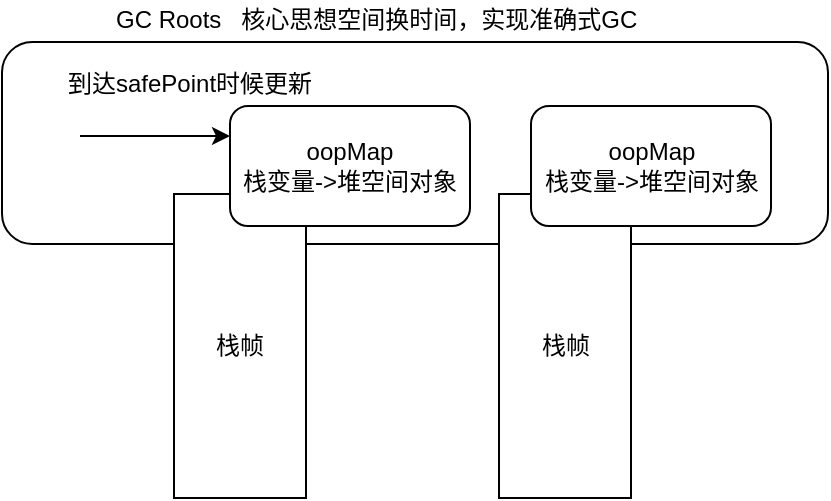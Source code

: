 <mxfile version="12.1.8" type="github" pages="1">
  <diagram id="uakVdeDMaknO-sdMOJrC" name="Page-1">
    <mxGraphModel dx="1487" dy="593" grid="0" gridSize="10" guides="1" tooltips="1" connect="1" arrows="1" fold="1" page="0" pageScale="1" pageWidth="827" pageHeight="1169" math="0" shadow="0">
      <root>
        <mxCell id="0"/>
        <mxCell id="1" parent="0"/>
        <mxCell id="Uq3KH3kaq2MuA7tBNWyy-7" value="" style="rounded=1;whiteSpace=wrap;html=1;" vertex="1" parent="1">
          <mxGeometry x="-224" y="48" width="413" height="101" as="geometry"/>
        </mxCell>
        <mxCell id="Uq3KH3kaq2MuA7tBNWyy-9" value="栈帧" style="rounded=0;whiteSpace=wrap;html=1;" vertex="1" parent="1">
          <mxGeometry x="24.5" y="124" width="66" height="152" as="geometry"/>
        </mxCell>
        <mxCell id="Uq3KH3kaq2MuA7tBNWyy-1" value="栈帧" style="rounded=0;whiteSpace=wrap;html=1;" vertex="1" parent="1">
          <mxGeometry x="-138" y="124" width="66" height="152" as="geometry"/>
        </mxCell>
        <mxCell id="Uq3KH3kaq2MuA7tBNWyy-2" value="oopMap&lt;br&gt;栈变量-&amp;gt;堆空间对象" style="rounded=1;whiteSpace=wrap;html=1;" vertex="1" parent="1">
          <mxGeometry x="-110" y="80" width="120" height="60" as="geometry"/>
        </mxCell>
        <mxCell id="Uq3KH3kaq2MuA7tBNWyy-4" value="" style="endArrow=classic;html=1;" edge="1" parent="1">
          <mxGeometry width="50" height="50" relative="1" as="geometry">
            <mxPoint x="-185" y="95" as="sourcePoint"/>
            <mxPoint x="-110" y="95" as="targetPoint"/>
          </mxGeometry>
        </mxCell>
        <mxCell id="Uq3KH3kaq2MuA7tBNWyy-6" value="到达safePoint时候更新" style="text;html=1;resizable=0;points=[];autosize=1;align=left;verticalAlign=top;spacingTop=-4;" vertex="1" parent="1">
          <mxGeometry x="-193" y="59" width="132" height="14" as="geometry"/>
        </mxCell>
        <mxCell id="Uq3KH3kaq2MuA7tBNWyy-8" value="oopMap&lt;br&gt;栈变量-&amp;gt;堆空间对象" style="rounded=1;whiteSpace=wrap;html=1;" vertex="1" parent="1">
          <mxGeometry x="40.5" y="80" width="120" height="60" as="geometry"/>
        </mxCell>
        <mxCell id="Uq3KH3kaq2MuA7tBNWyy-10" value="GC Roots&amp;nbsp; &amp;nbsp;核心思想空间换时间，实现准确式GC" style="text;html=1;resizable=0;points=[];autosize=1;align=left;verticalAlign=top;spacingTop=-4;" vertex="1" parent="1">
          <mxGeometry x="-169.5" y="27" width="271" height="14" as="geometry"/>
        </mxCell>
      </root>
    </mxGraphModel>
  </diagram>
</mxfile>
